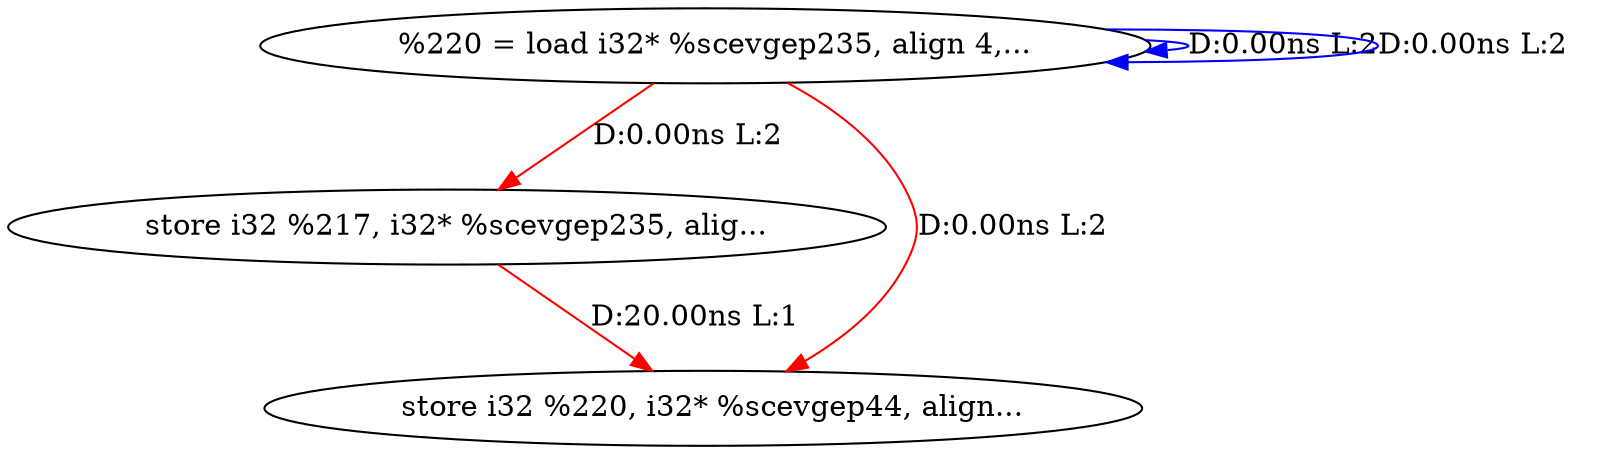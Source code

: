 digraph {
Node0x28695c0[label="  %220 = load i32* %scevgep235, align 4,..."];
Node0x28695c0 -> Node0x28695c0[label="D:0.00ns L:2",color=blue];
Node0x28695c0 -> Node0x28695c0[label="D:0.00ns L:2",color=blue];
Node0x28696a0[label="  store i32 %217, i32* %scevgep235, alig..."];
Node0x28695c0 -> Node0x28696a0[label="D:0.00ns L:2",color=red];
Node0x2869780[label="  store i32 %220, i32* %scevgep44, align..."];
Node0x28695c0 -> Node0x2869780[label="D:0.00ns L:2",color=red];
Node0x28696a0 -> Node0x2869780[label="D:20.00ns L:1",color=red];
}
